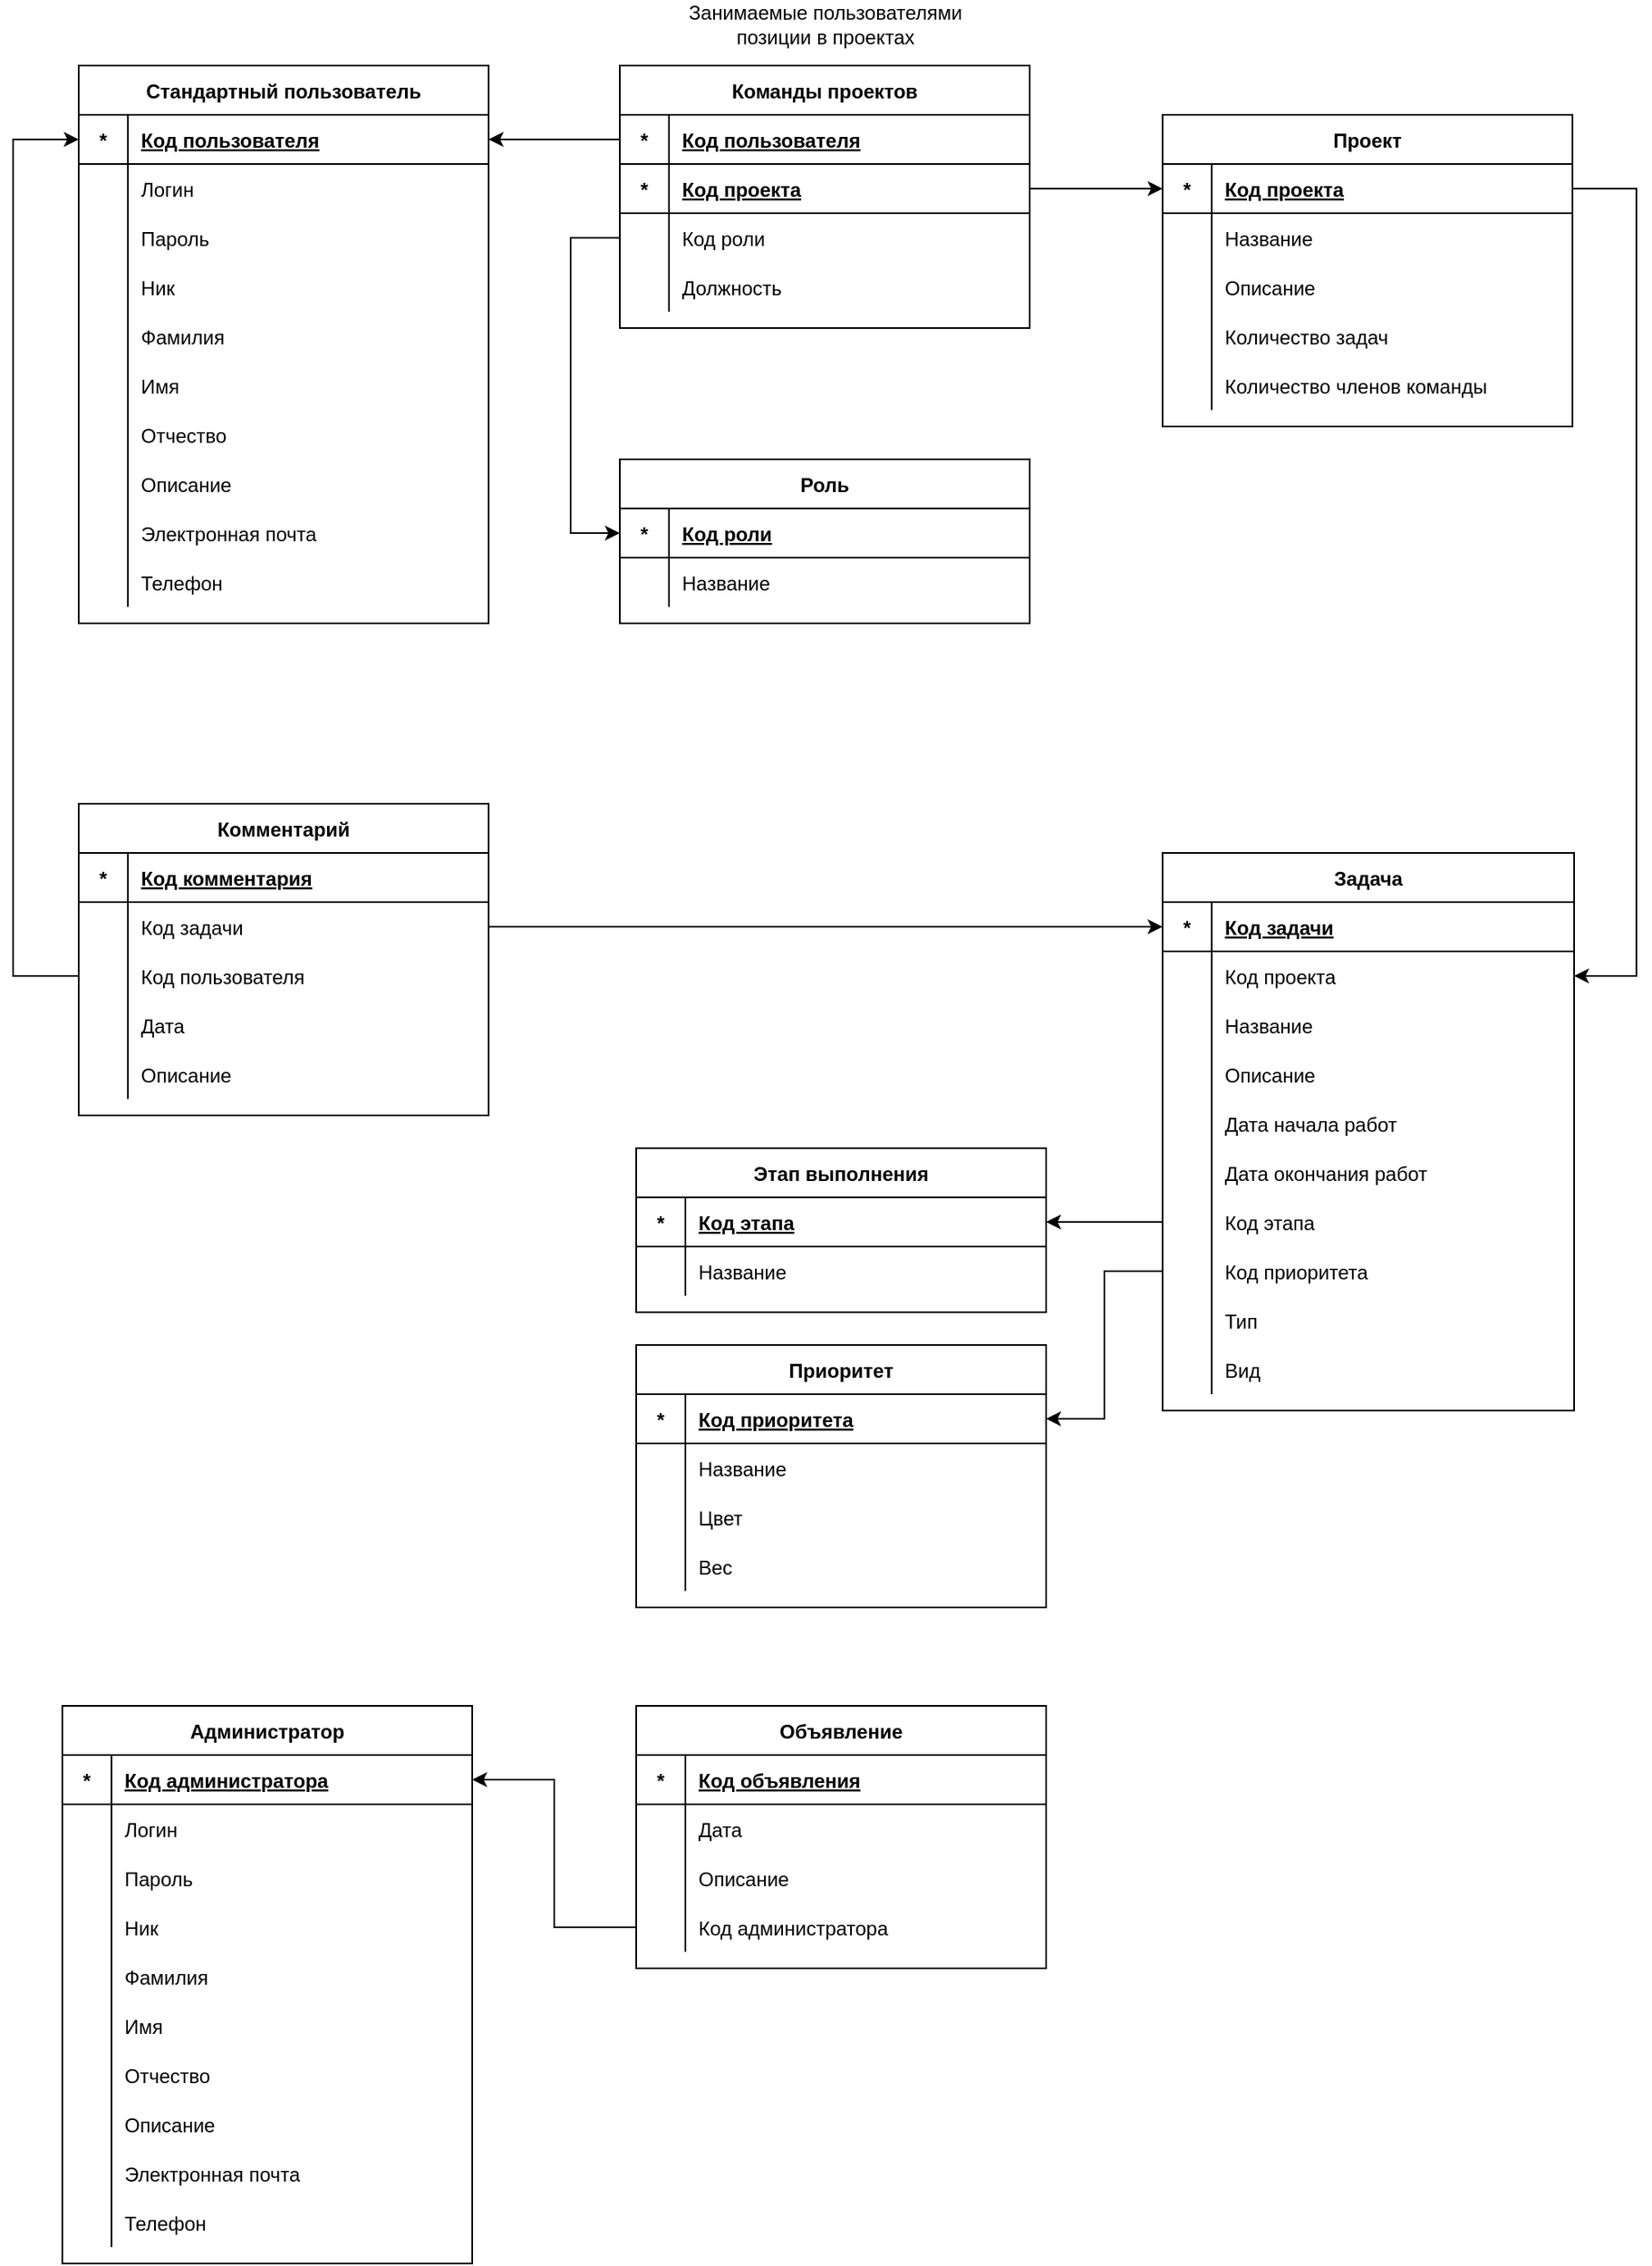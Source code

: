 <mxfile version="15.4.0" type="device"><diagram id="YSawrlzjfa6YScYLb9A8" name="Page-2"><mxGraphModel dx="1359" dy="599" grid="1" gridSize="10" guides="1" tooltips="1" connect="1" arrows="1" fold="1" page="1" pageScale="1" pageWidth="850" pageHeight="1100" math="0" shadow="0"><root><mxCell id="jTIam078uD5nhiu66xsF-0"/><mxCell id="jTIam078uD5nhiu66xsF-1" parent="jTIam078uD5nhiu66xsF-0"/><mxCell id="AoErsqHd4LAG6y7SpeJV-0" value="Проект" style="shape=table;startSize=30;container=1;collapsible=1;childLayout=tableLayout;fixedRows=1;rowLines=0;fontStyle=1;align=center;resizeLast=1;" parent="jTIam078uD5nhiu66xsF-1" vertex="1"><mxGeometry x="-119" y="110" width="250" height="190" as="geometry"><mxRectangle x="70" y="360" width="70" height="30" as="alternateBounds"/></mxGeometry></mxCell><mxCell id="AoErsqHd4LAG6y7SpeJV-1" value="" style="shape=partialRectangle;collapsible=0;dropTarget=0;pointerEvents=0;fillColor=none;points=[[0,0.5],[1,0.5]];portConstraint=eastwest;top=0;left=0;right=0;bottom=1;" parent="AoErsqHd4LAG6y7SpeJV-0" vertex="1"><mxGeometry y="30" width="250" height="30" as="geometry"/></mxCell><mxCell id="AoErsqHd4LAG6y7SpeJV-2" value="*" style="shape=partialRectangle;overflow=hidden;connectable=0;fillColor=none;top=0;left=0;bottom=0;right=0;fontStyle=1;" parent="AoErsqHd4LAG6y7SpeJV-1" vertex="1"><mxGeometry width="30" height="30" as="geometry"><mxRectangle width="30" height="30" as="alternateBounds"/></mxGeometry></mxCell><mxCell id="AoErsqHd4LAG6y7SpeJV-3" value="Код проекта" style="shape=partialRectangle;overflow=hidden;connectable=0;fillColor=none;top=0;left=0;bottom=0;right=0;align=left;spacingLeft=6;fontStyle=5;" parent="AoErsqHd4LAG6y7SpeJV-1" vertex="1"><mxGeometry x="30" width="220" height="30" as="geometry"><mxRectangle width="220" height="30" as="alternateBounds"/></mxGeometry></mxCell><mxCell id="AoErsqHd4LAG6y7SpeJV-4" value="" style="shape=partialRectangle;collapsible=0;dropTarget=0;pointerEvents=0;fillColor=none;points=[[0,0.5],[1,0.5]];portConstraint=eastwest;top=0;left=0;right=0;bottom=0;" parent="AoErsqHd4LAG6y7SpeJV-0" vertex="1"><mxGeometry y="60" width="250" height="30" as="geometry"/></mxCell><mxCell id="AoErsqHd4LAG6y7SpeJV-5" value="" style="shape=partialRectangle;overflow=hidden;connectable=0;fillColor=none;top=0;left=0;bottom=0;right=0;" parent="AoErsqHd4LAG6y7SpeJV-4" vertex="1"><mxGeometry width="30" height="30" as="geometry"><mxRectangle width="30" height="30" as="alternateBounds"/></mxGeometry></mxCell><mxCell id="AoErsqHd4LAG6y7SpeJV-6" value="Название" style="shape=partialRectangle;overflow=hidden;connectable=0;fillColor=none;top=0;left=0;bottom=0;right=0;align=left;spacingLeft=6;" parent="AoErsqHd4LAG6y7SpeJV-4" vertex="1"><mxGeometry x="30" width="220" height="30" as="geometry"><mxRectangle width="220" height="30" as="alternateBounds"/></mxGeometry></mxCell><mxCell id="AoErsqHd4LAG6y7SpeJV-7" value="" style="shape=partialRectangle;collapsible=0;dropTarget=0;pointerEvents=0;fillColor=none;points=[[0,0.5],[1,0.5]];portConstraint=eastwest;top=0;left=0;right=0;bottom=0;" parent="AoErsqHd4LAG6y7SpeJV-0" vertex="1"><mxGeometry y="90" width="250" height="30" as="geometry"/></mxCell><mxCell id="AoErsqHd4LAG6y7SpeJV-8" value="" style="shape=partialRectangle;overflow=hidden;connectable=0;fillColor=none;top=0;left=0;bottom=0;right=0;" parent="AoErsqHd4LAG6y7SpeJV-7" vertex="1"><mxGeometry width="30" height="30" as="geometry"><mxRectangle width="30" height="30" as="alternateBounds"/></mxGeometry></mxCell><mxCell id="AoErsqHd4LAG6y7SpeJV-9" value="Описание" style="shape=partialRectangle;overflow=hidden;connectable=0;fillColor=none;top=0;left=0;bottom=0;right=0;align=left;spacingLeft=6;" parent="AoErsqHd4LAG6y7SpeJV-7" vertex="1"><mxGeometry x="30" width="220" height="30" as="geometry"><mxRectangle width="220" height="30" as="alternateBounds"/></mxGeometry></mxCell><mxCell id="iZxUdQl18oQ3VIHRBDPJ-3" style="shape=partialRectangle;collapsible=0;dropTarget=0;pointerEvents=0;fillColor=none;points=[[0,0.5],[1,0.5]];portConstraint=eastwest;top=0;left=0;right=0;bottom=0;" parent="AoErsqHd4LAG6y7SpeJV-0" vertex="1"><mxGeometry y="120" width="250" height="30" as="geometry"/></mxCell><mxCell id="iZxUdQl18oQ3VIHRBDPJ-4" style="shape=partialRectangle;overflow=hidden;connectable=0;fillColor=none;top=0;left=0;bottom=0;right=0;" parent="iZxUdQl18oQ3VIHRBDPJ-3" vertex="1"><mxGeometry width="30" height="30" as="geometry"><mxRectangle width="30" height="30" as="alternateBounds"/></mxGeometry></mxCell><mxCell id="iZxUdQl18oQ3VIHRBDPJ-5" value="Количество задач" style="shape=partialRectangle;overflow=hidden;connectable=0;fillColor=none;top=0;left=0;bottom=0;right=0;align=left;spacingLeft=6;" parent="iZxUdQl18oQ3VIHRBDPJ-3" vertex="1"><mxGeometry x="30" width="220" height="30" as="geometry"><mxRectangle width="220" height="30" as="alternateBounds"/></mxGeometry></mxCell><mxCell id="iZxUdQl18oQ3VIHRBDPJ-0" style="shape=partialRectangle;collapsible=0;dropTarget=0;pointerEvents=0;fillColor=none;points=[[0,0.5],[1,0.5]];portConstraint=eastwest;top=0;left=0;right=0;bottom=0;" parent="AoErsqHd4LAG6y7SpeJV-0" vertex="1"><mxGeometry y="150" width="250" height="30" as="geometry"/></mxCell><mxCell id="iZxUdQl18oQ3VIHRBDPJ-1" style="shape=partialRectangle;overflow=hidden;connectable=0;fillColor=none;top=0;left=0;bottom=0;right=0;" parent="iZxUdQl18oQ3VIHRBDPJ-0" vertex="1"><mxGeometry width="30" height="30" as="geometry"><mxRectangle width="30" height="30" as="alternateBounds"/></mxGeometry></mxCell><mxCell id="iZxUdQl18oQ3VIHRBDPJ-2" value="Количество членов команды" style="shape=partialRectangle;overflow=hidden;connectable=0;fillColor=none;top=0;left=0;bottom=0;right=0;align=left;spacingLeft=6;" parent="iZxUdQl18oQ3VIHRBDPJ-0" vertex="1"><mxGeometry x="30" width="220" height="30" as="geometry"><mxRectangle width="220" height="30" as="alternateBounds"/></mxGeometry></mxCell><mxCell id="vN9Szmo69IDcgzpXYtj8-14" value="Приоритет" style="shape=table;startSize=30;container=1;collapsible=1;childLayout=tableLayout;fixedRows=1;rowLines=0;fontStyle=1;align=center;resizeLast=1;" parent="jTIam078uD5nhiu66xsF-1" vertex="1"><mxGeometry x="-440" y="860" width="250" height="160.0" as="geometry"/></mxCell><mxCell id="vN9Szmo69IDcgzpXYtj8-15" value="" style="shape=partialRectangle;collapsible=0;dropTarget=0;pointerEvents=0;fillColor=none;points=[[0,0.5],[1,0.5]];portConstraint=eastwest;top=0;left=0;right=0;bottom=1;" parent="vN9Szmo69IDcgzpXYtj8-14" vertex="1"><mxGeometry y="30" width="250" height="30" as="geometry"/></mxCell><mxCell id="vN9Szmo69IDcgzpXYtj8-16" value="*" style="shape=partialRectangle;overflow=hidden;connectable=0;fillColor=none;top=0;left=0;bottom=0;right=0;fontStyle=1;" parent="vN9Szmo69IDcgzpXYtj8-15" vertex="1"><mxGeometry width="30" height="30" as="geometry"><mxRectangle width="30" height="30" as="alternateBounds"/></mxGeometry></mxCell><mxCell id="vN9Szmo69IDcgzpXYtj8-17" value="Код приоритета" style="shape=partialRectangle;overflow=hidden;connectable=0;fillColor=none;top=0;left=0;bottom=0;right=0;align=left;spacingLeft=6;fontStyle=5;" parent="vN9Szmo69IDcgzpXYtj8-15" vertex="1"><mxGeometry x="30" width="220" height="30" as="geometry"><mxRectangle width="220" height="30" as="alternateBounds"/></mxGeometry></mxCell><mxCell id="vN9Szmo69IDcgzpXYtj8-18" value="" style="shape=partialRectangle;collapsible=0;dropTarget=0;pointerEvents=0;fillColor=none;points=[[0,0.5],[1,0.5]];portConstraint=eastwest;top=0;left=0;right=0;bottom=0;" parent="vN9Szmo69IDcgzpXYtj8-14" vertex="1"><mxGeometry y="60" width="250" height="30" as="geometry"/></mxCell><mxCell id="vN9Szmo69IDcgzpXYtj8-19" value="" style="shape=partialRectangle;overflow=hidden;connectable=0;fillColor=none;top=0;left=0;bottom=0;right=0;" parent="vN9Szmo69IDcgzpXYtj8-18" vertex="1"><mxGeometry width="30" height="30" as="geometry"><mxRectangle width="30" height="30" as="alternateBounds"/></mxGeometry></mxCell><mxCell id="vN9Szmo69IDcgzpXYtj8-20" value="Название" style="shape=partialRectangle;overflow=hidden;connectable=0;fillColor=none;top=0;left=0;bottom=0;right=0;align=left;spacingLeft=6;" parent="vN9Szmo69IDcgzpXYtj8-18" vertex="1"><mxGeometry x="30" width="220" height="30" as="geometry"><mxRectangle width="220" height="30" as="alternateBounds"/></mxGeometry></mxCell><mxCell id="W9QGFdhRcBt0d-ufN203-0" style="shape=partialRectangle;collapsible=0;dropTarget=0;pointerEvents=0;fillColor=none;points=[[0,0.5],[1,0.5]];portConstraint=eastwest;top=0;left=0;right=0;bottom=0;" parent="vN9Szmo69IDcgzpXYtj8-14" vertex="1"><mxGeometry y="90" width="250" height="30" as="geometry"/></mxCell><mxCell id="W9QGFdhRcBt0d-ufN203-1" style="shape=partialRectangle;overflow=hidden;connectable=0;fillColor=none;top=0;left=0;bottom=0;right=0;" parent="W9QGFdhRcBt0d-ufN203-0" vertex="1"><mxGeometry width="30" height="30" as="geometry"><mxRectangle width="30" height="30" as="alternateBounds"/></mxGeometry></mxCell><mxCell id="W9QGFdhRcBt0d-ufN203-2" value="Цвет" style="shape=partialRectangle;overflow=hidden;connectable=0;fillColor=none;top=0;left=0;bottom=0;right=0;align=left;spacingLeft=6;" parent="W9QGFdhRcBt0d-ufN203-0" vertex="1"><mxGeometry x="30" width="220" height="30" as="geometry"><mxRectangle width="220" height="30" as="alternateBounds"/></mxGeometry></mxCell><mxCell id="vN9Szmo69IDcgzpXYtj8-21" style="shape=partialRectangle;collapsible=0;dropTarget=0;pointerEvents=0;fillColor=none;points=[[0,0.5],[1,0.5]];portConstraint=eastwest;top=0;left=0;right=0;bottom=0;" parent="vN9Szmo69IDcgzpXYtj8-14" vertex="1"><mxGeometry y="120" width="250" height="30" as="geometry"/></mxCell><mxCell id="vN9Szmo69IDcgzpXYtj8-22" style="shape=partialRectangle;overflow=hidden;connectable=0;fillColor=none;top=0;left=0;bottom=0;right=0;" parent="vN9Szmo69IDcgzpXYtj8-21" vertex="1"><mxGeometry width="30" height="30" as="geometry"><mxRectangle width="30" height="30" as="alternateBounds"/></mxGeometry></mxCell><mxCell id="vN9Szmo69IDcgzpXYtj8-23" value="Вес" style="shape=partialRectangle;overflow=hidden;connectable=0;fillColor=none;top=0;left=0;bottom=0;right=0;align=left;spacingLeft=6;" parent="vN9Szmo69IDcgzpXYtj8-21" vertex="1"><mxGeometry x="30" width="220" height="30" as="geometry"><mxRectangle width="220" height="30" as="alternateBounds"/></mxGeometry></mxCell><mxCell id="vN9Szmo69IDcgzpXYtj8-24" value="Этап выполнения" style="shape=table;startSize=30;container=1;collapsible=1;childLayout=tableLayout;fixedRows=1;rowLines=0;fontStyle=1;align=center;resizeLast=1;" parent="jTIam078uD5nhiu66xsF-1" vertex="1"><mxGeometry x="-440" y="740" width="250" height="100.0" as="geometry"/></mxCell><mxCell id="vN9Szmo69IDcgzpXYtj8-25" value="" style="shape=partialRectangle;collapsible=0;dropTarget=0;pointerEvents=0;fillColor=none;points=[[0,0.5],[1,0.5]];portConstraint=eastwest;top=0;left=0;right=0;bottom=1;" parent="vN9Szmo69IDcgzpXYtj8-24" vertex="1"><mxGeometry y="30" width="250" height="30" as="geometry"/></mxCell><mxCell id="vN9Szmo69IDcgzpXYtj8-26" value="*" style="shape=partialRectangle;overflow=hidden;connectable=0;fillColor=none;top=0;left=0;bottom=0;right=0;fontStyle=1;" parent="vN9Szmo69IDcgzpXYtj8-25" vertex="1"><mxGeometry width="30" height="30" as="geometry"><mxRectangle width="30" height="30" as="alternateBounds"/></mxGeometry></mxCell><mxCell id="vN9Szmo69IDcgzpXYtj8-27" value="Код этапа" style="shape=partialRectangle;overflow=hidden;connectable=0;fillColor=none;top=0;left=0;bottom=0;right=0;align=left;spacingLeft=6;fontStyle=5;" parent="vN9Szmo69IDcgzpXYtj8-25" vertex="1"><mxGeometry x="30" width="220" height="30" as="geometry"><mxRectangle width="220" height="30" as="alternateBounds"/></mxGeometry></mxCell><mxCell id="vN9Szmo69IDcgzpXYtj8-28" value="" style="shape=partialRectangle;collapsible=0;dropTarget=0;pointerEvents=0;fillColor=none;points=[[0,0.5],[1,0.5]];portConstraint=eastwest;top=0;left=0;right=0;bottom=0;" parent="vN9Szmo69IDcgzpXYtj8-24" vertex="1"><mxGeometry y="60" width="250" height="30" as="geometry"/></mxCell><mxCell id="vN9Szmo69IDcgzpXYtj8-29" value="" style="shape=partialRectangle;overflow=hidden;connectable=0;fillColor=none;top=0;left=0;bottom=0;right=0;" parent="vN9Szmo69IDcgzpXYtj8-28" vertex="1"><mxGeometry width="30" height="30" as="geometry"><mxRectangle width="30" height="30" as="alternateBounds"/></mxGeometry></mxCell><mxCell id="vN9Szmo69IDcgzpXYtj8-30" value="Название" style="shape=partialRectangle;overflow=hidden;connectable=0;fillColor=none;top=0;left=0;bottom=0;right=0;align=left;spacingLeft=6;" parent="vN9Szmo69IDcgzpXYtj8-28" vertex="1"><mxGeometry x="30" width="220" height="30" as="geometry"><mxRectangle width="220" height="30" as="alternateBounds"/></mxGeometry></mxCell><mxCell id="wSC8xcfl35OFZCr4mgy5-0" value="Задача" style="shape=table;startSize=30;container=1;collapsible=1;childLayout=tableLayout;fixedRows=1;rowLines=0;fontStyle=1;align=center;resizeLast=1;" parent="jTIam078uD5nhiu66xsF-1" vertex="1"><mxGeometry x="-119" y="560" width="251" height="340" as="geometry"/></mxCell><mxCell id="wSC8xcfl35OFZCr4mgy5-1" value="" style="shape=partialRectangle;collapsible=0;dropTarget=0;pointerEvents=0;fillColor=none;points=[[0,0.5],[1,0.5]];portConstraint=eastwest;top=0;left=0;right=0;bottom=1;" parent="wSC8xcfl35OFZCr4mgy5-0" vertex="1"><mxGeometry y="30" width="251" height="30" as="geometry"/></mxCell><mxCell id="wSC8xcfl35OFZCr4mgy5-2" value="*" style="shape=partialRectangle;overflow=hidden;connectable=0;fillColor=none;top=0;left=0;bottom=0;right=0;fontStyle=1;" parent="wSC8xcfl35OFZCr4mgy5-1" vertex="1"><mxGeometry width="30" height="30" as="geometry"><mxRectangle width="30" height="30" as="alternateBounds"/></mxGeometry></mxCell><mxCell id="wSC8xcfl35OFZCr4mgy5-3" value="Код задачи" style="shape=partialRectangle;overflow=hidden;connectable=0;fillColor=none;top=0;left=0;bottom=0;right=0;align=left;spacingLeft=6;fontStyle=5;" parent="wSC8xcfl35OFZCr4mgy5-1" vertex="1"><mxGeometry x="30" width="221" height="30" as="geometry"><mxRectangle width="221" height="30" as="alternateBounds"/></mxGeometry></mxCell><mxCell id="9bTWUyO9wlz5bG6deUyp-3" style="shape=partialRectangle;collapsible=0;dropTarget=0;pointerEvents=0;fillColor=none;points=[[0,0.5],[1,0.5]];portConstraint=eastwest;top=0;left=0;right=0;bottom=0;" parent="wSC8xcfl35OFZCr4mgy5-0" vertex="1"><mxGeometry y="60" width="251" height="30" as="geometry"/></mxCell><mxCell id="9bTWUyO9wlz5bG6deUyp-4" style="shape=partialRectangle;overflow=hidden;connectable=0;fillColor=none;top=0;left=0;bottom=0;right=0;" parent="9bTWUyO9wlz5bG6deUyp-3" vertex="1"><mxGeometry width="30" height="30" as="geometry"><mxRectangle width="30" height="30" as="alternateBounds"/></mxGeometry></mxCell><mxCell id="9bTWUyO9wlz5bG6deUyp-5" value="Код проекта" style="shape=partialRectangle;overflow=hidden;connectable=0;fillColor=none;top=0;left=0;bottom=0;right=0;align=left;spacingLeft=6;" parent="9bTWUyO9wlz5bG6deUyp-3" vertex="1"><mxGeometry x="30" width="221" height="30" as="geometry"><mxRectangle width="221" height="30" as="alternateBounds"/></mxGeometry></mxCell><mxCell id="wSC8xcfl35OFZCr4mgy5-4" value="" style="shape=partialRectangle;collapsible=0;dropTarget=0;pointerEvents=0;fillColor=none;points=[[0,0.5],[1,0.5]];portConstraint=eastwest;top=0;left=0;right=0;bottom=0;" parent="wSC8xcfl35OFZCr4mgy5-0" vertex="1"><mxGeometry y="90" width="251" height="30" as="geometry"/></mxCell><mxCell id="wSC8xcfl35OFZCr4mgy5-5" value="" style="shape=partialRectangle;overflow=hidden;connectable=0;fillColor=none;top=0;left=0;bottom=0;right=0;" parent="wSC8xcfl35OFZCr4mgy5-4" vertex="1"><mxGeometry width="30" height="30" as="geometry"><mxRectangle width="30" height="30" as="alternateBounds"/></mxGeometry></mxCell><mxCell id="wSC8xcfl35OFZCr4mgy5-6" value="Название" style="shape=partialRectangle;overflow=hidden;connectable=0;fillColor=none;top=0;left=0;bottom=0;right=0;align=left;spacingLeft=6;" parent="wSC8xcfl35OFZCr4mgy5-4" vertex="1"><mxGeometry x="30" width="221" height="30" as="geometry"><mxRectangle width="221" height="30" as="alternateBounds"/></mxGeometry></mxCell><mxCell id="wSC8xcfl35OFZCr4mgy5-7" value="" style="shape=partialRectangle;collapsible=0;dropTarget=0;pointerEvents=0;fillColor=none;points=[[0,0.5],[1,0.5]];portConstraint=eastwest;top=0;left=0;right=0;bottom=0;" parent="wSC8xcfl35OFZCr4mgy5-0" vertex="1"><mxGeometry y="120" width="251" height="30" as="geometry"/></mxCell><mxCell id="wSC8xcfl35OFZCr4mgy5-8" value="" style="shape=partialRectangle;overflow=hidden;connectable=0;fillColor=none;top=0;left=0;bottom=0;right=0;" parent="wSC8xcfl35OFZCr4mgy5-7" vertex="1"><mxGeometry width="30" height="30" as="geometry"><mxRectangle width="30" height="30" as="alternateBounds"/></mxGeometry></mxCell><mxCell id="wSC8xcfl35OFZCr4mgy5-9" value="Описание" style="shape=partialRectangle;overflow=hidden;connectable=0;fillColor=none;top=0;left=0;bottom=0;right=0;align=left;spacingLeft=6;" parent="wSC8xcfl35OFZCr4mgy5-7" vertex="1"><mxGeometry x="30" width="221" height="30" as="geometry"><mxRectangle width="221" height="30" as="alternateBounds"/></mxGeometry></mxCell><mxCell id="wSC8xcfl35OFZCr4mgy5-10" style="shape=partialRectangle;collapsible=0;dropTarget=0;pointerEvents=0;fillColor=none;points=[[0,0.5],[1,0.5]];portConstraint=eastwest;top=0;left=0;right=0;bottom=0;" parent="wSC8xcfl35OFZCr4mgy5-0" vertex="1"><mxGeometry y="150" width="251" height="30" as="geometry"/></mxCell><mxCell id="wSC8xcfl35OFZCr4mgy5-11" style="shape=partialRectangle;overflow=hidden;connectable=0;fillColor=none;top=0;left=0;bottom=0;right=0;" parent="wSC8xcfl35OFZCr4mgy5-10" vertex="1"><mxGeometry width="30" height="30" as="geometry"><mxRectangle width="30" height="30" as="alternateBounds"/></mxGeometry></mxCell><mxCell id="wSC8xcfl35OFZCr4mgy5-12" value="Дата начала работ" style="shape=partialRectangle;overflow=hidden;connectable=0;fillColor=none;top=0;left=0;bottom=0;right=0;align=left;spacingLeft=6;" parent="wSC8xcfl35OFZCr4mgy5-10" vertex="1"><mxGeometry x="30" width="221" height="30" as="geometry"><mxRectangle width="221" height="30" as="alternateBounds"/></mxGeometry></mxCell><mxCell id="wSC8xcfl35OFZCr4mgy5-13" style="shape=partialRectangle;collapsible=0;dropTarget=0;pointerEvents=0;fillColor=none;points=[[0,0.5],[1,0.5]];portConstraint=eastwest;top=0;left=0;right=0;bottom=0;" parent="wSC8xcfl35OFZCr4mgy5-0" vertex="1"><mxGeometry y="180" width="251" height="30" as="geometry"/></mxCell><mxCell id="wSC8xcfl35OFZCr4mgy5-14" style="shape=partialRectangle;overflow=hidden;connectable=0;fillColor=none;top=0;left=0;bottom=0;right=0;" parent="wSC8xcfl35OFZCr4mgy5-13" vertex="1"><mxGeometry width="30" height="30" as="geometry"><mxRectangle width="30" height="30" as="alternateBounds"/></mxGeometry></mxCell><mxCell id="wSC8xcfl35OFZCr4mgy5-15" value="Дата окончания работ" style="shape=partialRectangle;overflow=hidden;connectable=0;fillColor=none;top=0;left=0;bottom=0;right=0;align=left;spacingLeft=6;" parent="wSC8xcfl35OFZCr4mgy5-13" vertex="1"><mxGeometry x="30" width="221" height="30" as="geometry"><mxRectangle width="221" height="30" as="alternateBounds"/></mxGeometry></mxCell><mxCell id="wSC8xcfl35OFZCr4mgy5-16" style="shape=partialRectangle;collapsible=0;dropTarget=0;pointerEvents=0;fillColor=none;points=[[0,0.5],[1,0.5]];portConstraint=eastwest;top=0;left=0;right=0;bottom=0;" parent="wSC8xcfl35OFZCr4mgy5-0" vertex="1"><mxGeometry y="210" width="251" height="30" as="geometry"/></mxCell><mxCell id="wSC8xcfl35OFZCr4mgy5-17" style="shape=partialRectangle;overflow=hidden;connectable=0;fillColor=none;top=0;left=0;bottom=0;right=0;" parent="wSC8xcfl35OFZCr4mgy5-16" vertex="1"><mxGeometry width="30" height="30" as="geometry"><mxRectangle width="30" height="30" as="alternateBounds"/></mxGeometry></mxCell><mxCell id="wSC8xcfl35OFZCr4mgy5-18" value="Код этапа" style="shape=partialRectangle;overflow=hidden;connectable=0;fillColor=none;top=0;left=0;bottom=0;right=0;align=left;spacingLeft=6;" parent="wSC8xcfl35OFZCr4mgy5-16" vertex="1"><mxGeometry x="30" width="221" height="30" as="geometry"><mxRectangle width="221" height="30" as="alternateBounds"/></mxGeometry></mxCell><mxCell id="9bTWUyO9wlz5bG6deUyp-20" style="shape=partialRectangle;collapsible=0;dropTarget=0;pointerEvents=0;fillColor=none;points=[[0,0.5],[1,0.5]];portConstraint=eastwest;top=0;left=0;right=0;bottom=0;" parent="wSC8xcfl35OFZCr4mgy5-0" vertex="1"><mxGeometry y="240" width="251" height="30" as="geometry"/></mxCell><mxCell id="9bTWUyO9wlz5bG6deUyp-21" style="shape=partialRectangle;overflow=hidden;connectable=0;fillColor=none;top=0;left=0;bottom=0;right=0;" parent="9bTWUyO9wlz5bG6deUyp-20" vertex="1"><mxGeometry width="30" height="30" as="geometry"><mxRectangle width="30" height="30" as="alternateBounds"/></mxGeometry></mxCell><mxCell id="9bTWUyO9wlz5bG6deUyp-22" value="Код приоритета" style="shape=partialRectangle;overflow=hidden;connectable=0;fillColor=none;top=0;left=0;bottom=0;right=0;align=left;spacingLeft=6;" parent="9bTWUyO9wlz5bG6deUyp-20" vertex="1"><mxGeometry x="30" width="221" height="30" as="geometry"><mxRectangle width="221" height="30" as="alternateBounds"/></mxGeometry></mxCell><mxCell id="9bTWUyO9wlz5bG6deUyp-17" style="shape=partialRectangle;collapsible=0;dropTarget=0;pointerEvents=0;fillColor=none;points=[[0,0.5],[1,0.5]];portConstraint=eastwest;top=0;left=0;right=0;bottom=0;" parent="wSC8xcfl35OFZCr4mgy5-0" vertex="1"><mxGeometry y="270" width="251" height="30" as="geometry"/></mxCell><mxCell id="9bTWUyO9wlz5bG6deUyp-18" style="shape=partialRectangle;overflow=hidden;connectable=0;fillColor=none;top=0;left=0;bottom=0;right=0;" parent="9bTWUyO9wlz5bG6deUyp-17" vertex="1"><mxGeometry width="30" height="30" as="geometry"><mxRectangle width="30" height="30" as="alternateBounds"/></mxGeometry></mxCell><mxCell id="9bTWUyO9wlz5bG6deUyp-19" value="Тип" style="shape=partialRectangle;overflow=hidden;connectable=0;fillColor=none;top=0;left=0;bottom=0;right=0;align=left;spacingLeft=6;" parent="9bTWUyO9wlz5bG6deUyp-17" vertex="1"><mxGeometry x="30" width="221" height="30" as="geometry"><mxRectangle width="221" height="30" as="alternateBounds"/></mxGeometry></mxCell><mxCell id="9bTWUyO9wlz5bG6deUyp-14" style="shape=partialRectangle;collapsible=0;dropTarget=0;pointerEvents=0;fillColor=none;points=[[0,0.5],[1,0.5]];portConstraint=eastwest;top=0;left=0;right=0;bottom=0;" parent="wSC8xcfl35OFZCr4mgy5-0" vertex="1"><mxGeometry y="300" width="251" height="30" as="geometry"/></mxCell><mxCell id="9bTWUyO9wlz5bG6deUyp-15" style="shape=partialRectangle;overflow=hidden;connectable=0;fillColor=none;top=0;left=0;bottom=0;right=0;" parent="9bTWUyO9wlz5bG6deUyp-14" vertex="1"><mxGeometry width="30" height="30" as="geometry"><mxRectangle width="30" height="30" as="alternateBounds"/></mxGeometry></mxCell><mxCell id="9bTWUyO9wlz5bG6deUyp-16" value="Вид" style="shape=partialRectangle;overflow=hidden;connectable=0;fillColor=none;top=0;left=0;bottom=0;right=0;align=left;spacingLeft=6;" parent="9bTWUyO9wlz5bG6deUyp-14" vertex="1"><mxGeometry x="30" width="221" height="30" as="geometry"><mxRectangle width="221" height="30" as="alternateBounds"/></mxGeometry></mxCell><mxCell id="dQoSsEIvsa7AFTdiRlWm-0" value="Комментарий" style="shape=table;startSize=30;container=1;collapsible=1;childLayout=tableLayout;fixedRows=1;rowLines=0;fontStyle=1;align=center;resizeLast=1;" parent="jTIam078uD5nhiu66xsF-1" vertex="1"><mxGeometry x="-780" y="530" width="250" height="190" as="geometry"/></mxCell><mxCell id="dQoSsEIvsa7AFTdiRlWm-1" value="" style="shape=partialRectangle;collapsible=0;dropTarget=0;pointerEvents=0;fillColor=none;points=[[0,0.5],[1,0.5]];portConstraint=eastwest;top=0;left=0;right=0;bottom=1;" parent="dQoSsEIvsa7AFTdiRlWm-0" vertex="1"><mxGeometry y="30" width="250" height="30" as="geometry"/></mxCell><mxCell id="dQoSsEIvsa7AFTdiRlWm-2" value="*" style="shape=partialRectangle;overflow=hidden;connectable=0;fillColor=none;top=0;left=0;bottom=0;right=0;fontStyle=1;" parent="dQoSsEIvsa7AFTdiRlWm-1" vertex="1"><mxGeometry width="30" height="30" as="geometry"><mxRectangle width="30" height="30" as="alternateBounds"/></mxGeometry></mxCell><mxCell id="dQoSsEIvsa7AFTdiRlWm-3" value="Код комментария" style="shape=partialRectangle;overflow=hidden;connectable=0;fillColor=none;top=0;left=0;bottom=0;right=0;align=left;spacingLeft=6;fontStyle=5;" parent="dQoSsEIvsa7AFTdiRlWm-1" vertex="1"><mxGeometry x="30" width="220" height="30" as="geometry"><mxRectangle width="220" height="30" as="alternateBounds"/></mxGeometry></mxCell><mxCell id="GNwtuRB5E9_SJPO7voQ3-3" style="shape=partialRectangle;collapsible=0;dropTarget=0;pointerEvents=0;fillColor=none;points=[[0,0.5],[1,0.5]];portConstraint=eastwest;top=0;left=0;right=0;bottom=0;" parent="dQoSsEIvsa7AFTdiRlWm-0" vertex="1"><mxGeometry y="60" width="250" height="30" as="geometry"/></mxCell><mxCell id="GNwtuRB5E9_SJPO7voQ3-4" style="shape=partialRectangle;overflow=hidden;connectable=0;fillColor=none;top=0;left=0;bottom=0;right=0;" parent="GNwtuRB5E9_SJPO7voQ3-3" vertex="1"><mxGeometry width="30" height="30" as="geometry"><mxRectangle width="30" height="30" as="alternateBounds"/></mxGeometry></mxCell><mxCell id="GNwtuRB5E9_SJPO7voQ3-5" value="Код задачи" style="shape=partialRectangle;overflow=hidden;connectable=0;fillColor=none;top=0;left=0;bottom=0;right=0;align=left;spacingLeft=6;" parent="GNwtuRB5E9_SJPO7voQ3-3" vertex="1"><mxGeometry x="30" width="220" height="30" as="geometry"><mxRectangle width="220" height="30" as="alternateBounds"/></mxGeometry></mxCell><mxCell id="GNwtuRB5E9_SJPO7voQ3-0" style="shape=partialRectangle;collapsible=0;dropTarget=0;pointerEvents=0;fillColor=none;points=[[0,0.5],[1,0.5]];portConstraint=eastwest;top=0;left=0;right=0;bottom=0;" parent="dQoSsEIvsa7AFTdiRlWm-0" vertex="1"><mxGeometry y="90" width="250" height="30" as="geometry"/></mxCell><mxCell id="GNwtuRB5E9_SJPO7voQ3-1" style="shape=partialRectangle;overflow=hidden;connectable=0;fillColor=none;top=0;left=0;bottom=0;right=0;" parent="GNwtuRB5E9_SJPO7voQ3-0" vertex="1"><mxGeometry width="30" height="30" as="geometry"><mxRectangle width="30" height="30" as="alternateBounds"/></mxGeometry></mxCell><mxCell id="GNwtuRB5E9_SJPO7voQ3-2" value="Код пользователя" style="shape=partialRectangle;overflow=hidden;connectable=0;fillColor=none;top=0;left=0;bottom=0;right=0;align=left;spacingLeft=6;" parent="GNwtuRB5E9_SJPO7voQ3-0" vertex="1"><mxGeometry x="30" width="220" height="30" as="geometry"><mxRectangle width="220" height="30" as="alternateBounds"/></mxGeometry></mxCell><mxCell id="dQoSsEIvsa7AFTdiRlWm-4" value="" style="shape=partialRectangle;collapsible=0;dropTarget=0;pointerEvents=0;fillColor=none;points=[[0,0.5],[1,0.5]];portConstraint=eastwest;top=0;left=0;right=0;bottom=0;" parent="dQoSsEIvsa7AFTdiRlWm-0" vertex="1"><mxGeometry y="120" width="250" height="30" as="geometry"/></mxCell><mxCell id="dQoSsEIvsa7AFTdiRlWm-5" value="" style="shape=partialRectangle;overflow=hidden;connectable=0;fillColor=none;top=0;left=0;bottom=0;right=0;" parent="dQoSsEIvsa7AFTdiRlWm-4" vertex="1"><mxGeometry width="30" height="30" as="geometry"><mxRectangle width="30" height="30" as="alternateBounds"/></mxGeometry></mxCell><mxCell id="dQoSsEIvsa7AFTdiRlWm-6" value="Дата" style="shape=partialRectangle;overflow=hidden;connectable=0;fillColor=none;top=0;left=0;bottom=0;right=0;align=left;spacingLeft=6;" parent="dQoSsEIvsa7AFTdiRlWm-4" vertex="1"><mxGeometry x="30" width="220" height="30" as="geometry"><mxRectangle width="220" height="30" as="alternateBounds"/></mxGeometry></mxCell><mxCell id="dQoSsEIvsa7AFTdiRlWm-7" style="shape=partialRectangle;collapsible=0;dropTarget=0;pointerEvents=0;fillColor=none;points=[[0,0.5],[1,0.5]];portConstraint=eastwest;top=0;left=0;right=0;bottom=0;" parent="dQoSsEIvsa7AFTdiRlWm-0" vertex="1"><mxGeometry y="150" width="250" height="30" as="geometry"/></mxCell><mxCell id="dQoSsEIvsa7AFTdiRlWm-8" style="shape=partialRectangle;overflow=hidden;connectable=0;fillColor=none;top=0;left=0;bottom=0;right=0;" parent="dQoSsEIvsa7AFTdiRlWm-7" vertex="1"><mxGeometry width="30" height="30" as="geometry"><mxRectangle width="30" height="30" as="alternateBounds"/></mxGeometry></mxCell><mxCell id="dQoSsEIvsa7AFTdiRlWm-9" value="Описание" style="shape=partialRectangle;overflow=hidden;connectable=0;fillColor=none;top=0;left=0;bottom=0;right=0;align=left;spacingLeft=6;" parent="dQoSsEIvsa7AFTdiRlWm-7" vertex="1"><mxGeometry x="30" width="220" height="30" as="geometry"><mxRectangle width="220" height="30" as="alternateBounds"/></mxGeometry></mxCell><mxCell id="gz8XQIBAOVBcMsIfi0TJ-0" value="Команды проектов" style="shape=table;startSize=30;container=1;collapsible=1;childLayout=tableLayout;fixedRows=1;rowLines=0;fontStyle=1;align=center;resizeLast=1;" parent="jTIam078uD5nhiu66xsF-1" vertex="1"><mxGeometry x="-450" y="80" width="250" height="160" as="geometry"><mxRectangle x="70" y="360" width="70" height="30" as="alternateBounds"/></mxGeometry></mxCell><mxCell id="gz8XQIBAOVBcMsIfi0TJ-1" value="" style="shape=partialRectangle;collapsible=0;dropTarget=0;pointerEvents=0;fillColor=none;points=[[0,0.5],[1,0.5]];portConstraint=eastwest;top=0;left=0;right=0;bottom=1;" parent="gz8XQIBAOVBcMsIfi0TJ-0" vertex="1"><mxGeometry y="30" width="250" height="30" as="geometry"/></mxCell><mxCell id="gz8XQIBAOVBcMsIfi0TJ-2" value="*" style="shape=partialRectangle;overflow=hidden;connectable=0;fillColor=none;top=0;left=0;bottom=0;right=0;fontStyle=1;" parent="gz8XQIBAOVBcMsIfi0TJ-1" vertex="1"><mxGeometry width="30" height="30" as="geometry"><mxRectangle width="30" height="30" as="alternateBounds"/></mxGeometry></mxCell><mxCell id="gz8XQIBAOVBcMsIfi0TJ-3" value="Код пользователя" style="shape=partialRectangle;overflow=hidden;connectable=0;fillColor=none;top=0;left=0;bottom=0;right=0;align=left;spacingLeft=6;fontStyle=5;" parent="gz8XQIBAOVBcMsIfi0TJ-1" vertex="1"><mxGeometry x="30" width="220" height="30" as="geometry"><mxRectangle width="220" height="30" as="alternateBounds"/></mxGeometry></mxCell><mxCell id="gz8XQIBAOVBcMsIfi0TJ-4" style="shape=partialRectangle;collapsible=0;dropTarget=0;pointerEvents=0;fillColor=none;points=[[0,0.5],[1,0.5]];portConstraint=eastwest;top=0;left=0;right=0;bottom=1;" parent="gz8XQIBAOVBcMsIfi0TJ-0" vertex="1"><mxGeometry y="60" width="250" height="30" as="geometry"/></mxCell><mxCell id="gz8XQIBAOVBcMsIfi0TJ-5" value="*" style="shape=partialRectangle;overflow=hidden;connectable=0;fillColor=none;top=0;left=0;bottom=0;right=0;fontStyle=1;" parent="gz8XQIBAOVBcMsIfi0TJ-4" vertex="1"><mxGeometry width="30" height="30" as="geometry"><mxRectangle width="30" height="30" as="alternateBounds"/></mxGeometry></mxCell><mxCell id="gz8XQIBAOVBcMsIfi0TJ-6" value="Код проекта" style="shape=partialRectangle;overflow=hidden;connectable=0;fillColor=none;top=0;left=0;bottom=0;right=0;align=left;spacingLeft=6;fontStyle=5;" parent="gz8XQIBAOVBcMsIfi0TJ-4" vertex="1"><mxGeometry x="30" width="220" height="30" as="geometry"><mxRectangle width="220" height="30" as="alternateBounds"/></mxGeometry></mxCell><mxCell id="gz8XQIBAOVBcMsIfi0TJ-7" value="" style="shape=partialRectangle;collapsible=0;dropTarget=0;pointerEvents=0;fillColor=none;points=[[0,0.5],[1,0.5]];portConstraint=eastwest;top=0;left=0;right=0;bottom=0;" parent="gz8XQIBAOVBcMsIfi0TJ-0" vertex="1"><mxGeometry y="90" width="250" height="30" as="geometry"/></mxCell><mxCell id="gz8XQIBAOVBcMsIfi0TJ-8" value="" style="shape=partialRectangle;overflow=hidden;connectable=0;fillColor=none;top=0;left=0;bottom=0;right=0;" parent="gz8XQIBAOVBcMsIfi0TJ-7" vertex="1"><mxGeometry width="30" height="30" as="geometry"><mxRectangle width="30" height="30" as="alternateBounds"/></mxGeometry></mxCell><mxCell id="gz8XQIBAOVBcMsIfi0TJ-9" value="Код роли" style="shape=partialRectangle;overflow=hidden;connectable=0;fillColor=none;top=0;left=0;bottom=0;right=0;align=left;spacingLeft=6;" parent="gz8XQIBAOVBcMsIfi0TJ-7" vertex="1"><mxGeometry x="30" width="220" height="30" as="geometry"><mxRectangle width="220" height="30" as="alternateBounds"/></mxGeometry></mxCell><mxCell id="gz8XQIBAOVBcMsIfi0TJ-10" style="shape=partialRectangle;collapsible=0;dropTarget=0;pointerEvents=0;fillColor=none;points=[[0,0.5],[1,0.5]];portConstraint=eastwest;top=0;left=0;right=0;bottom=0;" parent="gz8XQIBAOVBcMsIfi0TJ-0" vertex="1"><mxGeometry y="120" width="250" height="30" as="geometry"/></mxCell><mxCell id="gz8XQIBAOVBcMsIfi0TJ-11" style="shape=partialRectangle;overflow=hidden;connectable=0;fillColor=none;top=0;left=0;bottom=0;right=0;" parent="gz8XQIBAOVBcMsIfi0TJ-10" vertex="1"><mxGeometry width="30" height="30" as="geometry"><mxRectangle width="30" height="30" as="alternateBounds"/></mxGeometry></mxCell><mxCell id="gz8XQIBAOVBcMsIfi0TJ-12" value="Должность" style="shape=partialRectangle;overflow=hidden;connectable=0;fillColor=none;top=0;left=0;bottom=0;right=0;align=left;spacingLeft=6;" parent="gz8XQIBAOVBcMsIfi0TJ-10" vertex="1"><mxGeometry x="30" width="220" height="30" as="geometry"><mxRectangle width="220" height="30" as="alternateBounds"/></mxGeometry></mxCell><mxCell id="gz8XQIBAOVBcMsIfi0TJ-19" style="edgeStyle=orthogonalEdgeStyle;rounded=0;orthogonalLoop=1;jettySize=auto;html=1;exitX=1;exitY=0.5;exitDx=0;exitDy=0;startFill=0;endFill=1;startSize=6;endSize=6;" parent="jTIam078uD5nhiu66xsF-1" source="gz8XQIBAOVBcMsIfi0TJ-4" target="AoErsqHd4LAG6y7SpeJV-1" edge="1"><mxGeometry relative="1" as="geometry"/></mxCell><mxCell id="cO_UWSFguos0P93YBpW0-0" value="Стандартный пользователь" style="shape=table;startSize=30;container=1;collapsible=1;childLayout=tableLayout;fixedRows=1;rowLines=0;fontStyle=1;align=center;resizeLast=1;" parent="jTIam078uD5nhiu66xsF-1" vertex="1"><mxGeometry x="-780" y="80" width="250" height="340" as="geometry"/></mxCell><mxCell id="cO_UWSFguos0P93YBpW0-1" value="" style="shape=partialRectangle;collapsible=0;dropTarget=0;pointerEvents=0;fillColor=none;points=[[0,0.5],[1,0.5]];portConstraint=eastwest;top=0;left=0;right=0;bottom=1;" parent="cO_UWSFguos0P93YBpW0-0" vertex="1"><mxGeometry y="30" width="250" height="30" as="geometry"/></mxCell><mxCell id="cO_UWSFguos0P93YBpW0-2" value="*" style="shape=partialRectangle;overflow=hidden;connectable=0;fillColor=none;top=0;left=0;bottom=0;right=0;fontStyle=1;" parent="cO_UWSFguos0P93YBpW0-1" vertex="1"><mxGeometry width="30" height="30" as="geometry"><mxRectangle width="30" height="30" as="alternateBounds"/></mxGeometry></mxCell><mxCell id="cO_UWSFguos0P93YBpW0-3" value="Код пользователя" style="shape=partialRectangle;overflow=hidden;connectable=0;fillColor=none;top=0;left=0;bottom=0;right=0;align=left;spacingLeft=6;fontStyle=5;" parent="cO_UWSFguos0P93YBpW0-1" vertex="1"><mxGeometry x="30" width="220" height="30" as="geometry"><mxRectangle width="220" height="30" as="alternateBounds"/></mxGeometry></mxCell><mxCell id="8fg1fJ4ykPs8zxjKxRHe-3" style="shape=partialRectangle;collapsible=0;dropTarget=0;pointerEvents=0;fillColor=none;points=[[0,0.5],[1,0.5]];portConstraint=eastwest;top=0;left=0;right=0;bottom=0;" parent="cO_UWSFguos0P93YBpW0-0" vertex="1"><mxGeometry y="60" width="250" height="30" as="geometry"/></mxCell><mxCell id="8fg1fJ4ykPs8zxjKxRHe-4" style="shape=partialRectangle;overflow=hidden;connectable=0;fillColor=none;top=0;left=0;bottom=0;right=0;" parent="8fg1fJ4ykPs8zxjKxRHe-3" vertex="1"><mxGeometry width="30" height="30" as="geometry"><mxRectangle width="30" height="30" as="alternateBounds"/></mxGeometry></mxCell><mxCell id="8fg1fJ4ykPs8zxjKxRHe-5" value="Логин" style="shape=partialRectangle;overflow=hidden;connectable=0;fillColor=none;top=0;left=0;bottom=0;right=0;align=left;spacingLeft=6;" parent="8fg1fJ4ykPs8zxjKxRHe-3" vertex="1"><mxGeometry x="30" width="220" height="30" as="geometry"><mxRectangle width="220" height="30" as="alternateBounds"/></mxGeometry></mxCell><mxCell id="cO_UWSFguos0P93YBpW0-4" style="shape=partialRectangle;collapsible=0;dropTarget=0;pointerEvents=0;fillColor=none;points=[[0,0.5],[1,0.5]];portConstraint=eastwest;top=0;left=0;right=0;bottom=0;" parent="cO_UWSFguos0P93YBpW0-0" vertex="1"><mxGeometry y="90" width="250" height="30" as="geometry"/></mxCell><mxCell id="cO_UWSFguos0P93YBpW0-5" style="shape=partialRectangle;overflow=hidden;connectable=0;fillColor=none;top=0;left=0;bottom=0;right=0;" parent="cO_UWSFguos0P93YBpW0-4" vertex="1"><mxGeometry width="30" height="30" as="geometry"><mxRectangle width="30" height="30" as="alternateBounds"/></mxGeometry></mxCell><mxCell id="cO_UWSFguos0P93YBpW0-6" value="Пароль" style="shape=partialRectangle;overflow=hidden;connectable=0;fillColor=none;top=0;left=0;bottom=0;right=0;align=left;spacingLeft=6;" parent="cO_UWSFguos0P93YBpW0-4" vertex="1"><mxGeometry x="30" width="220" height="30" as="geometry"><mxRectangle width="220" height="30" as="alternateBounds"/></mxGeometry></mxCell><mxCell id="8fg1fJ4ykPs8zxjKxRHe-6" style="shape=partialRectangle;collapsible=0;dropTarget=0;pointerEvents=0;fillColor=none;points=[[0,0.5],[1,0.5]];portConstraint=eastwest;top=0;left=0;right=0;bottom=0;" parent="cO_UWSFguos0P93YBpW0-0" vertex="1"><mxGeometry y="120" width="250" height="30" as="geometry"/></mxCell><mxCell id="8fg1fJ4ykPs8zxjKxRHe-7" style="shape=partialRectangle;overflow=hidden;connectable=0;fillColor=none;top=0;left=0;bottom=0;right=0;" parent="8fg1fJ4ykPs8zxjKxRHe-6" vertex="1"><mxGeometry width="30" height="30" as="geometry"><mxRectangle width="30" height="30" as="alternateBounds"/></mxGeometry></mxCell><mxCell id="8fg1fJ4ykPs8zxjKxRHe-8" value="Ник" style="shape=partialRectangle;overflow=hidden;connectable=0;fillColor=none;top=0;left=0;bottom=0;right=0;align=left;spacingLeft=6;" parent="8fg1fJ4ykPs8zxjKxRHe-6" vertex="1"><mxGeometry x="30" width="220" height="30" as="geometry"><mxRectangle width="220" height="30" as="alternateBounds"/></mxGeometry></mxCell><mxCell id="cO_UWSFguos0P93YBpW0-7" value="" style="shape=partialRectangle;collapsible=0;dropTarget=0;pointerEvents=0;fillColor=none;points=[[0,0.5],[1,0.5]];portConstraint=eastwest;top=0;left=0;right=0;bottom=0;" parent="cO_UWSFguos0P93YBpW0-0" vertex="1"><mxGeometry y="150" width="250" height="30" as="geometry"/></mxCell><mxCell id="cO_UWSFguos0P93YBpW0-8" value="" style="shape=partialRectangle;overflow=hidden;connectable=0;fillColor=none;top=0;left=0;bottom=0;right=0;" parent="cO_UWSFguos0P93YBpW0-7" vertex="1"><mxGeometry width="30" height="30" as="geometry"><mxRectangle width="30" height="30" as="alternateBounds"/></mxGeometry></mxCell><mxCell id="cO_UWSFguos0P93YBpW0-9" value="Фамилия" style="shape=partialRectangle;overflow=hidden;connectable=0;fillColor=none;top=0;left=0;bottom=0;right=0;align=left;spacingLeft=6;" parent="cO_UWSFguos0P93YBpW0-7" vertex="1"><mxGeometry x="30" width="220" height="30" as="geometry"><mxRectangle width="220" height="30" as="alternateBounds"/></mxGeometry></mxCell><mxCell id="oOFsHle1BIPTjMWXYybz-3" style="shape=partialRectangle;collapsible=0;dropTarget=0;pointerEvents=0;fillColor=none;points=[[0,0.5],[1,0.5]];portConstraint=eastwest;top=0;left=0;right=0;bottom=0;" parent="cO_UWSFguos0P93YBpW0-0" vertex="1"><mxGeometry y="180" width="250" height="30" as="geometry"/></mxCell><mxCell id="oOFsHle1BIPTjMWXYybz-4" style="shape=partialRectangle;overflow=hidden;connectable=0;fillColor=none;top=0;left=0;bottom=0;right=0;" parent="oOFsHle1BIPTjMWXYybz-3" vertex="1"><mxGeometry width="30" height="30" as="geometry"><mxRectangle width="30" height="30" as="alternateBounds"/></mxGeometry></mxCell><mxCell id="oOFsHle1BIPTjMWXYybz-5" value="Имя" style="shape=partialRectangle;overflow=hidden;connectable=0;fillColor=none;top=0;left=0;bottom=0;right=0;align=left;spacingLeft=6;" parent="oOFsHle1BIPTjMWXYybz-3" vertex="1"><mxGeometry x="30" width="220" height="30" as="geometry"><mxRectangle width="220" height="30" as="alternateBounds"/></mxGeometry></mxCell><mxCell id="oOFsHle1BIPTjMWXYybz-0" style="shape=partialRectangle;collapsible=0;dropTarget=0;pointerEvents=0;fillColor=none;points=[[0,0.5],[1,0.5]];portConstraint=eastwest;top=0;left=0;right=0;bottom=0;" parent="cO_UWSFguos0P93YBpW0-0" vertex="1"><mxGeometry y="210" width="250" height="30" as="geometry"/></mxCell><mxCell id="oOFsHle1BIPTjMWXYybz-1" style="shape=partialRectangle;overflow=hidden;connectable=0;fillColor=none;top=0;left=0;bottom=0;right=0;" parent="oOFsHle1BIPTjMWXYybz-0" vertex="1"><mxGeometry width="30" height="30" as="geometry"><mxRectangle width="30" height="30" as="alternateBounds"/></mxGeometry></mxCell><mxCell id="oOFsHle1BIPTjMWXYybz-2" value="Отчество" style="shape=partialRectangle;overflow=hidden;connectable=0;fillColor=none;top=0;left=0;bottom=0;right=0;align=left;spacingLeft=6;" parent="oOFsHle1BIPTjMWXYybz-0" vertex="1"><mxGeometry x="30" width="220" height="30" as="geometry"><mxRectangle width="220" height="30" as="alternateBounds"/></mxGeometry></mxCell><mxCell id="cO_UWSFguos0P93YBpW0-10" value="" style="shape=partialRectangle;collapsible=0;dropTarget=0;pointerEvents=0;fillColor=none;points=[[0,0.5],[1,0.5]];portConstraint=eastwest;top=0;left=0;right=0;bottom=0;" parent="cO_UWSFguos0P93YBpW0-0" vertex="1"><mxGeometry y="240" width="250" height="30" as="geometry"/></mxCell><mxCell id="cO_UWSFguos0P93YBpW0-11" value="" style="shape=partialRectangle;overflow=hidden;connectable=0;fillColor=none;top=0;left=0;bottom=0;right=0;" parent="cO_UWSFguos0P93YBpW0-10" vertex="1"><mxGeometry width="30" height="30" as="geometry"><mxRectangle width="30" height="30" as="alternateBounds"/></mxGeometry></mxCell><mxCell id="cO_UWSFguos0P93YBpW0-12" value="Описание" style="shape=partialRectangle;overflow=hidden;connectable=0;fillColor=none;top=0;left=0;bottom=0;right=0;align=left;spacingLeft=6;" parent="cO_UWSFguos0P93YBpW0-10" vertex="1"><mxGeometry x="30" width="220" height="30" as="geometry"><mxRectangle width="220" height="30" as="alternateBounds"/></mxGeometry></mxCell><mxCell id="cO_UWSFguos0P93YBpW0-13" style="shape=partialRectangle;collapsible=0;dropTarget=0;pointerEvents=0;fillColor=none;points=[[0,0.5],[1,0.5]];portConstraint=eastwest;top=0;left=0;right=0;bottom=0;" parent="cO_UWSFguos0P93YBpW0-0" vertex="1"><mxGeometry y="270" width="250" height="30" as="geometry"/></mxCell><mxCell id="cO_UWSFguos0P93YBpW0-14" style="shape=partialRectangle;overflow=hidden;connectable=0;fillColor=none;top=0;left=0;bottom=0;right=0;" parent="cO_UWSFguos0P93YBpW0-13" vertex="1"><mxGeometry width="30" height="30" as="geometry"><mxRectangle width="30" height="30" as="alternateBounds"/></mxGeometry></mxCell><mxCell id="cO_UWSFguos0P93YBpW0-15" value="Электронная почта" style="shape=partialRectangle;overflow=hidden;connectable=0;fillColor=none;top=0;left=0;bottom=0;right=0;align=left;spacingLeft=6;" parent="cO_UWSFguos0P93YBpW0-13" vertex="1"><mxGeometry x="30" width="220" height="30" as="geometry"><mxRectangle width="220" height="30" as="alternateBounds"/></mxGeometry></mxCell><mxCell id="cO_UWSFguos0P93YBpW0-16" style="shape=partialRectangle;collapsible=0;dropTarget=0;pointerEvents=0;fillColor=none;points=[[0,0.5],[1,0.5]];portConstraint=eastwest;top=0;left=0;right=0;bottom=0;" parent="cO_UWSFguos0P93YBpW0-0" vertex="1"><mxGeometry y="300" width="250" height="30" as="geometry"/></mxCell><mxCell id="cO_UWSFguos0P93YBpW0-17" style="shape=partialRectangle;overflow=hidden;connectable=0;fillColor=none;top=0;left=0;bottom=0;right=0;" parent="cO_UWSFguos0P93YBpW0-16" vertex="1"><mxGeometry width="30" height="30" as="geometry"><mxRectangle width="30" height="30" as="alternateBounds"/></mxGeometry></mxCell><mxCell id="cO_UWSFguos0P93YBpW0-18" value="Телефон" style="shape=partialRectangle;overflow=hidden;connectable=0;fillColor=none;top=0;left=0;bottom=0;right=0;align=left;spacingLeft=6;" parent="cO_UWSFguos0P93YBpW0-16" vertex="1"><mxGeometry x="30" width="220" height="30" as="geometry"><mxRectangle width="220" height="30" as="alternateBounds"/></mxGeometry></mxCell><mxCell id="cO_UWSFguos0P93YBpW0-19" style="edgeStyle=orthogonalEdgeStyle;rounded=0;orthogonalLoop=1;jettySize=auto;html=1;exitX=0;exitY=0.5;exitDx=0;exitDy=0;entryX=1;entryY=0.5;entryDx=0;entryDy=0;startFill=0;endFill=1;startSize=6;endSize=6;" parent="jTIam078uD5nhiu66xsF-1" source="gz8XQIBAOVBcMsIfi0TJ-1" target="cO_UWSFguos0P93YBpW0-1" edge="1"><mxGeometry relative="1" as="geometry"/></mxCell><mxCell id="GNwtuRB5E9_SJPO7voQ3-7" style="edgeStyle=orthogonalEdgeStyle;rounded=0;orthogonalLoop=1;jettySize=auto;html=1;exitX=0;exitY=0.5;exitDx=0;exitDy=0;entryX=0;entryY=0.5;entryDx=0;entryDy=0;startFill=1;endFill=0;startSize=6;endSize=6;startArrow=classic;endArrow=none;" parent="jTIam078uD5nhiu66xsF-1" source="cO_UWSFguos0P93YBpW0-1" target="GNwtuRB5E9_SJPO7voQ3-0" edge="1"><mxGeometry relative="1" as="geometry"><Array as="points"><mxPoint x="-820" y="125"/><mxPoint x="-820" y="635"/></Array></mxGeometry></mxCell><mxCell id="GNwtuRB5E9_SJPO7voQ3-8" style="edgeStyle=orthogonalEdgeStyle;rounded=0;orthogonalLoop=1;jettySize=auto;html=1;startFill=0;endFill=1;startSize=6;endSize=6;entryX=0;entryY=0.5;entryDx=0;entryDy=0;exitX=1;exitY=0.5;exitDx=0;exitDy=0;" parent="jTIam078uD5nhiu66xsF-1" source="GNwtuRB5E9_SJPO7voQ3-3" target="wSC8xcfl35OFZCr4mgy5-1" edge="1"><mxGeometry relative="1" as="geometry"><mxPoint x="-140" y="800" as="targetPoint"/><Array as="points"><mxPoint x="-530" y="605"/></Array><mxPoint x="-430" y="630" as="sourcePoint"/></mxGeometry></mxCell><mxCell id="KaXPkZfYZoUHKoZzpf_6-0" value="Администратор" style="shape=table;startSize=30;container=1;collapsible=1;childLayout=tableLayout;fixedRows=1;rowLines=0;fontStyle=1;align=center;resizeLast=1;" parent="jTIam078uD5nhiu66xsF-1" vertex="1"><mxGeometry x="-790" y="1080" width="250" height="340.0" as="geometry"/></mxCell><mxCell id="KaXPkZfYZoUHKoZzpf_6-1" value="" style="shape=partialRectangle;collapsible=0;dropTarget=0;pointerEvents=0;fillColor=none;points=[[0,0.5],[1,0.5]];portConstraint=eastwest;top=0;left=0;right=0;bottom=1;" parent="KaXPkZfYZoUHKoZzpf_6-0" vertex="1"><mxGeometry y="30" width="250" height="30" as="geometry"/></mxCell><mxCell id="KaXPkZfYZoUHKoZzpf_6-2" value="*" style="shape=partialRectangle;overflow=hidden;connectable=0;fillColor=none;top=0;left=0;bottom=0;right=0;fontStyle=1;" parent="KaXPkZfYZoUHKoZzpf_6-1" vertex="1"><mxGeometry width="30" height="30" as="geometry"><mxRectangle width="30" height="30" as="alternateBounds"/></mxGeometry></mxCell><mxCell id="KaXPkZfYZoUHKoZzpf_6-3" value="Код администратора" style="shape=partialRectangle;overflow=hidden;connectable=0;fillColor=none;top=0;left=0;bottom=0;right=0;align=left;spacingLeft=6;fontStyle=5;" parent="KaXPkZfYZoUHKoZzpf_6-1" vertex="1"><mxGeometry x="30" width="220" height="30" as="geometry"><mxRectangle width="220" height="30" as="alternateBounds"/></mxGeometry></mxCell><mxCell id="8fg1fJ4ykPs8zxjKxRHe-0" style="shape=partialRectangle;collapsible=0;dropTarget=0;pointerEvents=0;fillColor=none;points=[[0,0.5],[1,0.5]];portConstraint=eastwest;top=0;left=0;right=0;bottom=0;" parent="KaXPkZfYZoUHKoZzpf_6-0" vertex="1"><mxGeometry y="60" width="250" height="30" as="geometry"/></mxCell><mxCell id="8fg1fJ4ykPs8zxjKxRHe-1" style="shape=partialRectangle;overflow=hidden;connectable=0;fillColor=none;top=0;left=0;bottom=0;right=0;" parent="8fg1fJ4ykPs8zxjKxRHe-0" vertex="1"><mxGeometry width="30" height="30" as="geometry"><mxRectangle width="30" height="30" as="alternateBounds"/></mxGeometry></mxCell><mxCell id="8fg1fJ4ykPs8zxjKxRHe-2" value="Логин" style="shape=partialRectangle;overflow=hidden;connectable=0;fillColor=none;top=0;left=0;bottom=0;right=0;align=left;spacingLeft=6;" parent="8fg1fJ4ykPs8zxjKxRHe-0" vertex="1"><mxGeometry x="30" width="220" height="30" as="geometry"><mxRectangle width="220" height="30" as="alternateBounds"/></mxGeometry></mxCell><mxCell id="KaXPkZfYZoUHKoZzpf_6-4" style="shape=partialRectangle;collapsible=0;dropTarget=0;pointerEvents=0;fillColor=none;points=[[0,0.5],[1,0.5]];portConstraint=eastwest;top=0;left=0;right=0;bottom=0;" parent="KaXPkZfYZoUHKoZzpf_6-0" vertex="1"><mxGeometry y="90" width="250" height="30" as="geometry"/></mxCell><mxCell id="KaXPkZfYZoUHKoZzpf_6-5" style="shape=partialRectangle;overflow=hidden;connectable=0;fillColor=none;top=0;left=0;bottom=0;right=0;" parent="KaXPkZfYZoUHKoZzpf_6-4" vertex="1"><mxGeometry width="30" height="30" as="geometry"><mxRectangle width="30" height="30" as="alternateBounds"/></mxGeometry></mxCell><mxCell id="KaXPkZfYZoUHKoZzpf_6-6" value="Пароль" style="shape=partialRectangle;overflow=hidden;connectable=0;fillColor=none;top=0;left=0;bottom=0;right=0;align=left;spacingLeft=6;" parent="KaXPkZfYZoUHKoZzpf_6-4" vertex="1"><mxGeometry x="30" width="220" height="30" as="geometry"><mxRectangle width="220" height="30" as="alternateBounds"/></mxGeometry></mxCell><mxCell id="8fg1fJ4ykPs8zxjKxRHe-9" style="shape=partialRectangle;collapsible=0;dropTarget=0;pointerEvents=0;fillColor=none;points=[[0,0.5],[1,0.5]];portConstraint=eastwest;top=0;left=0;right=0;bottom=0;" parent="KaXPkZfYZoUHKoZzpf_6-0" vertex="1"><mxGeometry y="120" width="250" height="30" as="geometry"/></mxCell><mxCell id="8fg1fJ4ykPs8zxjKxRHe-10" style="shape=partialRectangle;overflow=hidden;connectable=0;fillColor=none;top=0;left=0;bottom=0;right=0;" parent="8fg1fJ4ykPs8zxjKxRHe-9" vertex="1"><mxGeometry width="30" height="30" as="geometry"><mxRectangle width="30" height="30" as="alternateBounds"/></mxGeometry></mxCell><mxCell id="8fg1fJ4ykPs8zxjKxRHe-11" value="Ник" style="shape=partialRectangle;overflow=hidden;connectable=0;fillColor=none;top=0;left=0;bottom=0;right=0;align=left;spacingLeft=6;" parent="8fg1fJ4ykPs8zxjKxRHe-9" vertex="1"><mxGeometry x="30" width="220" height="30" as="geometry"><mxRectangle width="220" height="30" as="alternateBounds"/></mxGeometry></mxCell><mxCell id="KaXPkZfYZoUHKoZzpf_6-7" value="" style="shape=partialRectangle;collapsible=0;dropTarget=0;pointerEvents=0;fillColor=none;points=[[0,0.5],[1,0.5]];portConstraint=eastwest;top=0;left=0;right=0;bottom=0;" parent="KaXPkZfYZoUHKoZzpf_6-0" vertex="1"><mxGeometry y="150" width="250" height="30" as="geometry"/></mxCell><mxCell id="KaXPkZfYZoUHKoZzpf_6-8" value="" style="shape=partialRectangle;overflow=hidden;connectable=0;fillColor=none;top=0;left=0;bottom=0;right=0;" parent="KaXPkZfYZoUHKoZzpf_6-7" vertex="1"><mxGeometry width="30" height="30" as="geometry"><mxRectangle width="30" height="30" as="alternateBounds"/></mxGeometry></mxCell><mxCell id="KaXPkZfYZoUHKoZzpf_6-9" value="Фамилия" style="shape=partialRectangle;overflow=hidden;connectable=0;fillColor=none;top=0;left=0;bottom=0;right=0;align=left;spacingLeft=6;" parent="KaXPkZfYZoUHKoZzpf_6-7" vertex="1"><mxGeometry x="30" width="220" height="30" as="geometry"><mxRectangle width="220" height="30" as="alternateBounds"/></mxGeometry></mxCell><mxCell id="oOFsHle1BIPTjMWXYybz-9" style="shape=partialRectangle;collapsible=0;dropTarget=0;pointerEvents=0;fillColor=none;points=[[0,0.5],[1,0.5]];portConstraint=eastwest;top=0;left=0;right=0;bottom=0;" parent="KaXPkZfYZoUHKoZzpf_6-0" vertex="1"><mxGeometry y="180" width="250" height="30" as="geometry"/></mxCell><mxCell id="oOFsHle1BIPTjMWXYybz-10" style="shape=partialRectangle;overflow=hidden;connectable=0;fillColor=none;top=0;left=0;bottom=0;right=0;" parent="oOFsHle1BIPTjMWXYybz-9" vertex="1"><mxGeometry width="30" height="30" as="geometry"><mxRectangle width="30" height="30" as="alternateBounds"/></mxGeometry></mxCell><mxCell id="oOFsHle1BIPTjMWXYybz-11" value="Имя" style="shape=partialRectangle;overflow=hidden;connectable=0;fillColor=none;top=0;left=0;bottom=0;right=0;align=left;spacingLeft=6;" parent="oOFsHle1BIPTjMWXYybz-9" vertex="1"><mxGeometry x="30" width="220" height="30" as="geometry"><mxRectangle width="220" height="30" as="alternateBounds"/></mxGeometry></mxCell><mxCell id="oOFsHle1BIPTjMWXYybz-6" style="shape=partialRectangle;collapsible=0;dropTarget=0;pointerEvents=0;fillColor=none;points=[[0,0.5],[1,0.5]];portConstraint=eastwest;top=0;left=0;right=0;bottom=0;" parent="KaXPkZfYZoUHKoZzpf_6-0" vertex="1"><mxGeometry y="210" width="250" height="30" as="geometry"/></mxCell><mxCell id="oOFsHle1BIPTjMWXYybz-7" style="shape=partialRectangle;overflow=hidden;connectable=0;fillColor=none;top=0;left=0;bottom=0;right=0;" parent="oOFsHle1BIPTjMWXYybz-6" vertex="1"><mxGeometry width="30" height="30" as="geometry"><mxRectangle width="30" height="30" as="alternateBounds"/></mxGeometry></mxCell><mxCell id="oOFsHle1BIPTjMWXYybz-8" value="Отчество" style="shape=partialRectangle;overflow=hidden;connectable=0;fillColor=none;top=0;left=0;bottom=0;right=0;align=left;spacingLeft=6;" parent="oOFsHle1BIPTjMWXYybz-6" vertex="1"><mxGeometry x="30" width="220" height="30" as="geometry"><mxRectangle width="220" height="30" as="alternateBounds"/></mxGeometry></mxCell><mxCell id="KaXPkZfYZoUHKoZzpf_6-10" value="" style="shape=partialRectangle;collapsible=0;dropTarget=0;pointerEvents=0;fillColor=none;points=[[0,0.5],[1,0.5]];portConstraint=eastwest;top=0;left=0;right=0;bottom=0;" parent="KaXPkZfYZoUHKoZzpf_6-0" vertex="1"><mxGeometry y="240" width="250" height="30" as="geometry"/></mxCell><mxCell id="KaXPkZfYZoUHKoZzpf_6-11" value="" style="shape=partialRectangle;overflow=hidden;connectable=0;fillColor=none;top=0;left=0;bottom=0;right=0;" parent="KaXPkZfYZoUHKoZzpf_6-10" vertex="1"><mxGeometry width="30" height="30" as="geometry"><mxRectangle width="30" height="30" as="alternateBounds"/></mxGeometry></mxCell><mxCell id="KaXPkZfYZoUHKoZzpf_6-12" value="Описание" style="shape=partialRectangle;overflow=hidden;connectable=0;fillColor=none;top=0;left=0;bottom=0;right=0;align=left;spacingLeft=6;" parent="KaXPkZfYZoUHKoZzpf_6-10" vertex="1"><mxGeometry x="30" width="220" height="30" as="geometry"><mxRectangle width="220" height="30" as="alternateBounds"/></mxGeometry></mxCell><mxCell id="KaXPkZfYZoUHKoZzpf_6-13" style="shape=partialRectangle;collapsible=0;dropTarget=0;pointerEvents=0;fillColor=none;points=[[0,0.5],[1,0.5]];portConstraint=eastwest;top=0;left=0;right=0;bottom=0;" parent="KaXPkZfYZoUHKoZzpf_6-0" vertex="1"><mxGeometry y="270" width="250" height="30" as="geometry"/></mxCell><mxCell id="KaXPkZfYZoUHKoZzpf_6-14" style="shape=partialRectangle;overflow=hidden;connectable=0;fillColor=none;top=0;left=0;bottom=0;right=0;" parent="KaXPkZfYZoUHKoZzpf_6-13" vertex="1"><mxGeometry width="30" height="30" as="geometry"><mxRectangle width="30" height="30" as="alternateBounds"/></mxGeometry></mxCell><mxCell id="KaXPkZfYZoUHKoZzpf_6-15" value="Электронная почта" style="shape=partialRectangle;overflow=hidden;connectable=0;fillColor=none;top=0;left=0;bottom=0;right=0;align=left;spacingLeft=6;" parent="KaXPkZfYZoUHKoZzpf_6-13" vertex="1"><mxGeometry x="30" width="220" height="30" as="geometry"><mxRectangle width="220" height="30" as="alternateBounds"/></mxGeometry></mxCell><mxCell id="KaXPkZfYZoUHKoZzpf_6-16" style="shape=partialRectangle;collapsible=0;dropTarget=0;pointerEvents=0;fillColor=none;points=[[0,0.5],[1,0.5]];portConstraint=eastwest;top=0;left=0;right=0;bottom=0;" parent="KaXPkZfYZoUHKoZzpf_6-0" vertex="1"><mxGeometry y="300" width="250" height="30" as="geometry"/></mxCell><mxCell id="KaXPkZfYZoUHKoZzpf_6-17" style="shape=partialRectangle;overflow=hidden;connectable=0;fillColor=none;top=0;left=0;bottom=0;right=0;" parent="KaXPkZfYZoUHKoZzpf_6-16" vertex="1"><mxGeometry width="30" height="30" as="geometry"><mxRectangle width="30" height="30" as="alternateBounds"/></mxGeometry></mxCell><mxCell id="KaXPkZfYZoUHKoZzpf_6-18" value="Телефон" style="shape=partialRectangle;overflow=hidden;connectable=0;fillColor=none;top=0;left=0;bottom=0;right=0;align=left;spacingLeft=6;" parent="KaXPkZfYZoUHKoZzpf_6-16" vertex="1"><mxGeometry x="30" width="220" height="30" as="geometry"><mxRectangle width="220" height="30" as="alternateBounds"/></mxGeometry></mxCell><mxCell id="9bTWUyO9wlz5bG6deUyp-23" style="edgeStyle=orthogonalEdgeStyle;rounded=0;orthogonalLoop=1;jettySize=auto;html=1;exitX=1;exitY=0.5;exitDx=0;exitDy=0;entryX=1;entryY=0.5;entryDx=0;entryDy=0;startFill=0;endArrow=classic;endFill=1;startSize=6;endSize=6;" parent="jTIam078uD5nhiu66xsF-1" source="AoErsqHd4LAG6y7SpeJV-1" target="9bTWUyO9wlz5bG6deUyp-3" edge="1"><mxGeometry relative="1" as="geometry"><Array as="points"><mxPoint x="170" y="155"/><mxPoint x="170" y="635"/></Array></mxGeometry></mxCell><mxCell id="W9QGFdhRcBt0d-ufN203-3" style="edgeStyle=orthogonalEdgeStyle;rounded=0;orthogonalLoop=1;jettySize=auto;html=1;exitX=0;exitY=0.5;exitDx=0;exitDy=0;entryX=1;entryY=0.5;entryDx=0;entryDy=0;" parent="jTIam078uD5nhiu66xsF-1" source="wSC8xcfl35OFZCr4mgy5-16" target="vN9Szmo69IDcgzpXYtj8-25" edge="1"><mxGeometry relative="1" as="geometry"/></mxCell><mxCell id="W9QGFdhRcBt0d-ufN203-4" style="edgeStyle=orthogonalEdgeStyle;rounded=0;orthogonalLoop=1;jettySize=auto;html=1;exitX=0;exitY=0.5;exitDx=0;exitDy=0;entryX=1;entryY=0.5;entryDx=0;entryDy=0;" parent="jTIam078uD5nhiu66xsF-1" source="9bTWUyO9wlz5bG6deUyp-20" target="vN9Szmo69IDcgzpXYtj8-15" edge="1"><mxGeometry relative="1" as="geometry"/></mxCell><mxCell id="XjF0XXvl2S_v5jVD_ALD-0" value="Роль" style="shape=table;startSize=30;container=1;collapsible=1;childLayout=tableLayout;fixedRows=1;rowLines=0;fontStyle=1;align=center;resizeLast=1;" parent="jTIam078uD5nhiu66xsF-1" vertex="1"><mxGeometry x="-450" y="320" width="250" height="100" as="geometry"><mxRectangle x="70" y="360" width="70" height="30" as="alternateBounds"/></mxGeometry></mxCell><mxCell id="XjF0XXvl2S_v5jVD_ALD-1" value="" style="shape=partialRectangle;collapsible=0;dropTarget=0;pointerEvents=0;fillColor=none;points=[[0,0.5],[1,0.5]];portConstraint=eastwest;top=0;left=0;right=0;bottom=1;" parent="XjF0XXvl2S_v5jVD_ALD-0" vertex="1"><mxGeometry y="30" width="250" height="30" as="geometry"/></mxCell><mxCell id="XjF0XXvl2S_v5jVD_ALD-2" value="*" style="shape=partialRectangle;overflow=hidden;connectable=0;fillColor=none;top=0;left=0;bottom=0;right=0;fontStyle=1;" parent="XjF0XXvl2S_v5jVD_ALD-1" vertex="1"><mxGeometry width="30" height="30" as="geometry"><mxRectangle width="30" height="30" as="alternateBounds"/></mxGeometry></mxCell><mxCell id="XjF0XXvl2S_v5jVD_ALD-3" value="Код роли" style="shape=partialRectangle;overflow=hidden;connectable=0;fillColor=none;top=0;left=0;bottom=0;right=0;align=left;spacingLeft=6;fontStyle=5;" parent="XjF0XXvl2S_v5jVD_ALD-1" vertex="1"><mxGeometry x="30" width="220" height="30" as="geometry"><mxRectangle width="220" height="30" as="alternateBounds"/></mxGeometry></mxCell><mxCell id="XjF0XXvl2S_v5jVD_ALD-4" value="" style="shape=partialRectangle;collapsible=0;dropTarget=0;pointerEvents=0;fillColor=none;points=[[0,0.5],[1,0.5]];portConstraint=eastwest;top=0;left=0;right=0;bottom=0;" parent="XjF0XXvl2S_v5jVD_ALD-0" vertex="1"><mxGeometry y="60" width="250" height="30" as="geometry"/></mxCell><mxCell id="XjF0XXvl2S_v5jVD_ALD-5" value="" style="shape=partialRectangle;overflow=hidden;connectable=0;fillColor=none;top=0;left=0;bottom=0;right=0;" parent="XjF0XXvl2S_v5jVD_ALD-4" vertex="1"><mxGeometry width="30" height="30" as="geometry"><mxRectangle width="30" height="30" as="alternateBounds"/></mxGeometry></mxCell><mxCell id="XjF0XXvl2S_v5jVD_ALD-6" value="Название" style="shape=partialRectangle;overflow=hidden;connectable=0;fillColor=none;top=0;left=0;bottom=0;right=0;align=left;spacingLeft=6;" parent="XjF0XXvl2S_v5jVD_ALD-4" vertex="1"><mxGeometry x="30" width="220" height="30" as="geometry"><mxRectangle width="220" height="30" as="alternateBounds"/></mxGeometry></mxCell><mxCell id="XjF0XXvl2S_v5jVD_ALD-8" style="edgeStyle=orthogonalEdgeStyle;rounded=0;orthogonalLoop=1;jettySize=auto;html=1;exitX=0;exitY=0.5;exitDx=0;exitDy=0;entryX=0;entryY=0.5;entryDx=0;entryDy=0;startArrow=classic;startFill=1;endArrow=none;endFill=0;" parent="jTIam078uD5nhiu66xsF-1" source="XjF0XXvl2S_v5jVD_ALD-1" target="gz8XQIBAOVBcMsIfi0TJ-7" edge="1"><mxGeometry relative="1" as="geometry"><Array as="points"><mxPoint x="-480" y="365"/><mxPoint x="-480" y="185"/></Array></mxGeometry></mxCell><mxCell id="pvwCQWWhQlsDJBsy_9XN-0" value="Объявление" style="shape=table;startSize=30;container=1;collapsible=1;childLayout=tableLayout;fixedRows=1;rowLines=0;fontStyle=1;align=center;resizeLast=1;" parent="jTIam078uD5nhiu66xsF-1" vertex="1"><mxGeometry x="-440" y="1080" width="250" height="160" as="geometry"/></mxCell><mxCell id="pvwCQWWhQlsDJBsy_9XN-1" value="" style="shape=partialRectangle;collapsible=0;dropTarget=0;pointerEvents=0;fillColor=none;points=[[0,0.5],[1,0.5]];portConstraint=eastwest;top=0;left=0;right=0;bottom=1;" parent="pvwCQWWhQlsDJBsy_9XN-0" vertex="1"><mxGeometry y="30" width="250" height="30" as="geometry"/></mxCell><mxCell id="pvwCQWWhQlsDJBsy_9XN-2" value="*" style="shape=partialRectangle;overflow=hidden;connectable=0;fillColor=none;top=0;left=0;bottom=0;right=0;fontStyle=1;" parent="pvwCQWWhQlsDJBsy_9XN-1" vertex="1"><mxGeometry width="30" height="30" as="geometry"><mxRectangle width="30" height="30" as="alternateBounds"/></mxGeometry></mxCell><mxCell id="pvwCQWWhQlsDJBsy_9XN-3" value="Код объявления" style="shape=partialRectangle;overflow=hidden;connectable=0;fillColor=none;top=0;left=0;bottom=0;right=0;align=left;spacingLeft=6;fontStyle=5;" parent="pvwCQWWhQlsDJBsy_9XN-1" vertex="1"><mxGeometry x="30" width="220" height="30" as="geometry"><mxRectangle width="220" height="30" as="alternateBounds"/></mxGeometry></mxCell><mxCell id="pvwCQWWhQlsDJBsy_9XN-4" value="" style="shape=partialRectangle;collapsible=0;dropTarget=0;pointerEvents=0;fillColor=none;points=[[0,0.5],[1,0.5]];portConstraint=eastwest;top=0;left=0;right=0;bottom=0;" parent="pvwCQWWhQlsDJBsy_9XN-0" vertex="1"><mxGeometry y="60" width="250" height="30" as="geometry"/></mxCell><mxCell id="pvwCQWWhQlsDJBsy_9XN-5" value="" style="shape=partialRectangle;overflow=hidden;connectable=0;fillColor=none;top=0;left=0;bottom=0;right=0;" parent="pvwCQWWhQlsDJBsy_9XN-4" vertex="1"><mxGeometry width="30" height="30" as="geometry"><mxRectangle width="30" height="30" as="alternateBounds"/></mxGeometry></mxCell><mxCell id="pvwCQWWhQlsDJBsy_9XN-6" value="Дата" style="shape=partialRectangle;overflow=hidden;connectable=0;fillColor=none;top=0;left=0;bottom=0;right=0;align=left;spacingLeft=6;" parent="pvwCQWWhQlsDJBsy_9XN-4" vertex="1"><mxGeometry x="30" width="220" height="30" as="geometry"><mxRectangle width="220" height="30" as="alternateBounds"/></mxGeometry></mxCell><mxCell id="pvwCQWWhQlsDJBsy_9XN-7" style="shape=partialRectangle;collapsible=0;dropTarget=0;pointerEvents=0;fillColor=none;points=[[0,0.5],[1,0.5]];portConstraint=eastwest;top=0;left=0;right=0;bottom=0;" parent="pvwCQWWhQlsDJBsy_9XN-0" vertex="1"><mxGeometry y="90" width="250" height="30" as="geometry"/></mxCell><mxCell id="pvwCQWWhQlsDJBsy_9XN-8" style="shape=partialRectangle;overflow=hidden;connectable=0;fillColor=none;top=0;left=0;bottom=0;right=0;" parent="pvwCQWWhQlsDJBsy_9XN-7" vertex="1"><mxGeometry width="30" height="30" as="geometry"><mxRectangle width="30" height="30" as="alternateBounds"/></mxGeometry></mxCell><mxCell id="pvwCQWWhQlsDJBsy_9XN-9" value="Описание" style="shape=partialRectangle;overflow=hidden;connectable=0;fillColor=none;top=0;left=0;bottom=0;right=0;align=left;spacingLeft=6;" parent="pvwCQWWhQlsDJBsy_9XN-7" vertex="1"><mxGeometry x="30" width="220" height="30" as="geometry"><mxRectangle width="220" height="30" as="alternateBounds"/></mxGeometry></mxCell><mxCell id="pvwCQWWhQlsDJBsy_9XN-13" style="shape=partialRectangle;collapsible=0;dropTarget=0;pointerEvents=0;fillColor=none;points=[[0,0.5],[1,0.5]];portConstraint=eastwest;top=0;left=0;right=0;bottom=0;" parent="pvwCQWWhQlsDJBsy_9XN-0" vertex="1"><mxGeometry y="120" width="250" height="30" as="geometry"/></mxCell><mxCell id="pvwCQWWhQlsDJBsy_9XN-14" style="shape=partialRectangle;overflow=hidden;connectable=0;fillColor=none;top=0;left=0;bottom=0;right=0;" parent="pvwCQWWhQlsDJBsy_9XN-13" vertex="1"><mxGeometry width="30" height="30" as="geometry"><mxRectangle width="30" height="30" as="alternateBounds"/></mxGeometry></mxCell><mxCell id="pvwCQWWhQlsDJBsy_9XN-15" value="Код администратора" style="shape=partialRectangle;overflow=hidden;connectable=0;fillColor=none;top=0;left=0;bottom=0;right=0;align=left;spacingLeft=6;" parent="pvwCQWWhQlsDJBsy_9XN-13" vertex="1"><mxGeometry x="30" width="220" height="30" as="geometry"><mxRectangle width="220" height="30" as="alternateBounds"/></mxGeometry></mxCell><mxCell id="pvwCQWWhQlsDJBsy_9XN-17" style="edgeStyle=orthogonalEdgeStyle;rounded=0;orthogonalLoop=1;jettySize=auto;html=1;exitX=0;exitY=0.5;exitDx=0;exitDy=0;entryX=1;entryY=0.5;entryDx=0;entryDy=0;" parent="jTIam078uD5nhiu66xsF-1" source="pvwCQWWhQlsDJBsy_9XN-13" target="KaXPkZfYZoUHKoZzpf_6-1" edge="1"><mxGeometry relative="1" as="geometry"/></mxCell><mxCell id="1LY0O0vUtQl-8TxLl3cw-1" value="Занимаемые пользователями&lt;br style=&quot;padding: 0px ; margin: 0px&quot;&gt;позиции в проектах" style="text;html=1;strokeColor=none;fillColor=none;align=center;verticalAlign=middle;whiteSpace=wrap;rounded=0;" parent="jTIam078uD5nhiu66xsF-1" vertex="1"><mxGeometry x="-417.5" y="40" width="185" height="30" as="geometry"/></mxCell></root></mxGraphModel></diagram></mxfile>